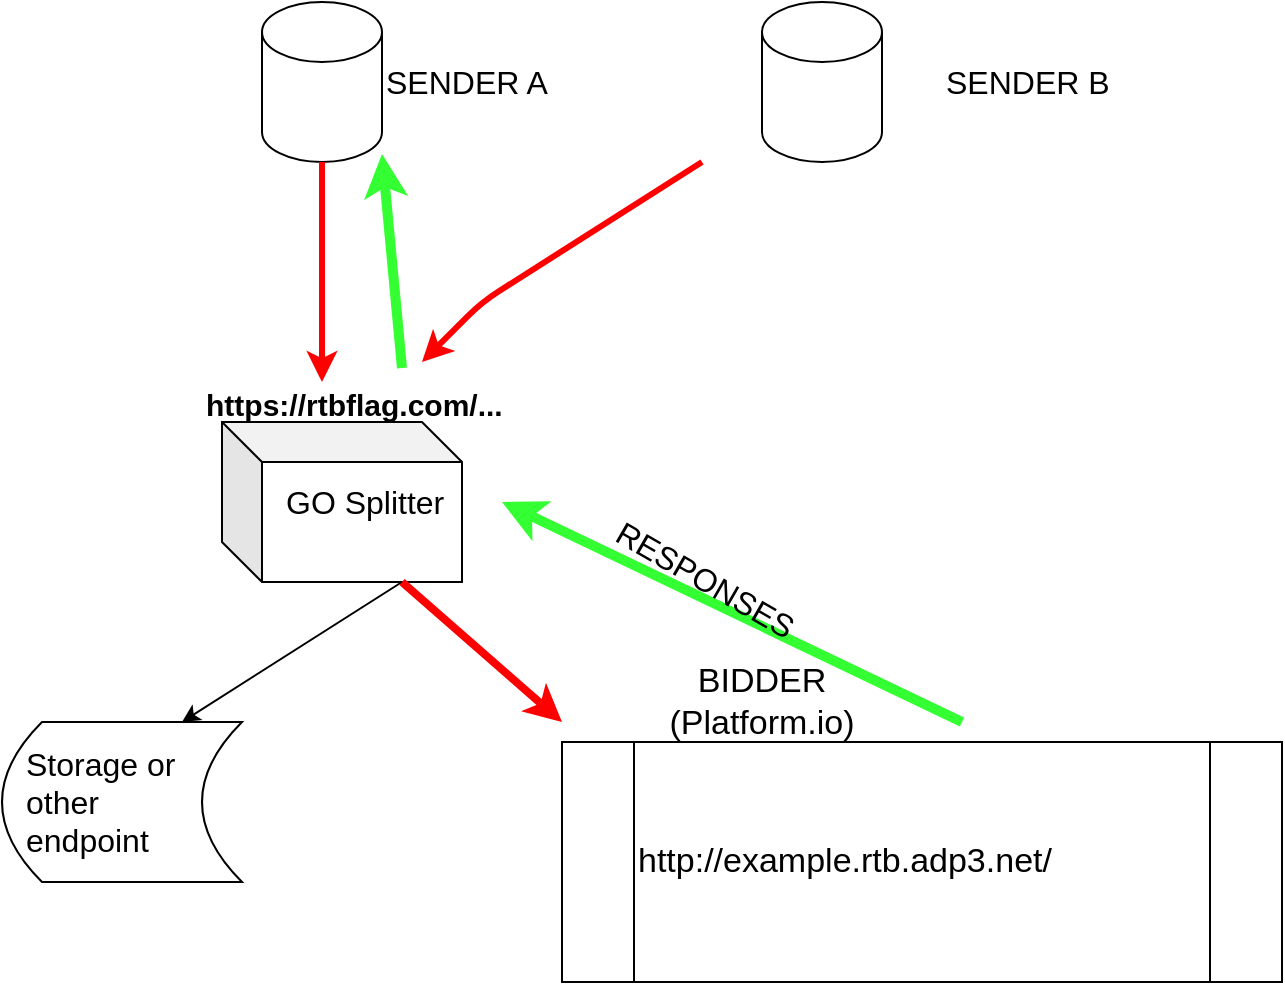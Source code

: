 <mxfile version="13.8.8" type="github">
  <diagram id="NnGSMo3gBgN7fQLKMEAp" name="Page-1">
    <mxGraphModel dx="1038" dy="580" grid="1" gridSize="10" guides="1" tooltips="1" connect="1" arrows="1" fold="1" page="1" pageScale="1" pageWidth="850" pageHeight="1100" math="0" shadow="0">
      <root>
        <mxCell id="0" />
        <mxCell id="1" parent="0" />
        <mxCell id="zaVHZXXhPzDcsD_a5JRX-1" value="" style="shape=cylinder3;whiteSpace=wrap;html=1;boundedLbl=1;backgroundOutline=1;size=15;" parent="1" vertex="1">
          <mxGeometry x="240" y="70" width="60" height="80" as="geometry" />
        </mxCell>
        <mxCell id="zaVHZXXhPzDcsD_a5JRX-2" value="&lt;span style=&quot;font-size: 16px&quot;&gt;SENDER A&lt;/span&gt;" style="text;html=1;strokeColor=none;fillColor=none;align=left;verticalAlign=middle;whiteSpace=wrap;rounded=0;" parent="1" vertex="1">
          <mxGeometry x="300" y="100" width="90" height="20" as="geometry" />
        </mxCell>
        <mxCell id="zaVHZXXhPzDcsD_a5JRX-3" value="" style="endArrow=classic;html=1;exitX=0.5;exitY=1;exitDx=0;exitDy=0;exitPerimeter=0;strokeColor=#FF0000;strokeWidth=3;" parent="1" source="zaVHZXXhPzDcsD_a5JRX-1" edge="1">
          <mxGeometry width="50" height="50" relative="1" as="geometry">
            <mxPoint x="250" y="230" as="sourcePoint" />
            <mxPoint x="270" y="260" as="targetPoint" />
          </mxGeometry>
        </mxCell>
        <mxCell id="zaVHZXXhPzDcsD_a5JRX-4" value="" style="shape=cube;whiteSpace=wrap;html=1;boundedLbl=1;backgroundOutline=1;darkOpacity=0.05;darkOpacity2=0.1;align=left;" parent="1" vertex="1">
          <mxGeometry x="220" y="280" width="120" height="80" as="geometry" />
        </mxCell>
        <mxCell id="zaVHZXXhPzDcsD_a5JRX-5" value="&lt;span style=&quot;font-size: 16px&quot;&gt;GO Splitter&lt;/span&gt;" style="text;html=1;strokeColor=none;fillColor=none;align=left;verticalAlign=middle;whiteSpace=wrap;rounded=0;" parent="1" vertex="1">
          <mxGeometry x="250" y="310" width="90" height="20" as="geometry" />
        </mxCell>
        <mxCell id="zaVHZXXhPzDcsD_a5JRX-6" value="" style="endArrow=classic;html=1;" parent="1" edge="1">
          <mxGeometry width="50" height="50" relative="1" as="geometry">
            <mxPoint x="310" y="360" as="sourcePoint" />
            <mxPoint x="200" y="430" as="targetPoint" />
          </mxGeometry>
        </mxCell>
        <mxCell id="zaVHZXXhPzDcsD_a5JRX-7" value="" style="endArrow=classic;html=1;strokeWidth=4;strokeColor=#FF0000;" parent="1" edge="1">
          <mxGeometry width="50" height="50" relative="1" as="geometry">
            <mxPoint x="310" y="360" as="sourcePoint" />
            <mxPoint x="390" y="430" as="targetPoint" />
          </mxGeometry>
        </mxCell>
        <UserObject label="&lt;font style=&quot;font-size: 15px&quot;&gt;&lt;b&gt;https://rtbflag.com/...&lt;/b&gt;&lt;/font&gt;" link="https://rtbflag.com/api/rtb" id="zaVHZXXhPzDcsD_a5JRX-8">
          <mxCell style="text;whiteSpace=wrap;html=1;" parent="1" vertex="1">
            <mxGeometry x="210" y="256" width="160" height="30" as="geometry" />
          </mxCell>
        </UserObject>
        <mxCell id="zaVHZXXhPzDcsD_a5JRX-9" value="" style="shape=dataStorage;whiteSpace=wrap;html=1;fixedSize=1;align=left;" parent="1" vertex="1">
          <mxGeometry x="110" y="430" width="120" height="80" as="geometry" />
        </mxCell>
        <mxCell id="zaVHZXXhPzDcsD_a5JRX-10" value="http://example.rtb.adp3.net/" style="shape=process;whiteSpace=wrap;html=1;backgroundOutline=1;align=left;fontSize=17;" parent="1" vertex="1">
          <mxGeometry x="390" y="440" width="360" height="120" as="geometry" />
        </mxCell>
        <mxCell id="zaVHZXXhPzDcsD_a5JRX-11" value="BIDDER&lt;br&gt;(Platform.io)" style="text;html=1;strokeColor=none;fillColor=none;align=center;verticalAlign=middle;whiteSpace=wrap;rounded=0;fontSize=17;" parent="1" vertex="1">
          <mxGeometry x="470" y="410" width="40" height="20" as="geometry" />
        </mxCell>
        <mxCell id="zaVHZXXhPzDcsD_a5JRX-12" value="" style="endArrow=classic;html=1;fontSize=22;strokeWidth=5;strokeColor=#33FF33;" parent="1" edge="1">
          <mxGeometry width="50" height="50" relative="1" as="geometry">
            <mxPoint x="590" y="430" as="sourcePoint" />
            <mxPoint x="360" y="320" as="targetPoint" />
          </mxGeometry>
        </mxCell>
        <mxCell id="zaVHZXXhPzDcsD_a5JRX-13" value="&lt;span style=&quot;font-size: 16px&quot;&gt;RESPONSES&lt;/span&gt;" style="text;html=1;strokeColor=none;fillColor=none;align=left;verticalAlign=middle;whiteSpace=wrap;rounded=0;rotation=30;" parent="1" vertex="1">
          <mxGeometry x="410" y="350" width="110" height="20" as="geometry" />
        </mxCell>
        <mxCell id="zaVHZXXhPzDcsD_a5JRX-14" value="" style="endArrow=classic;html=1;fontSize=22;strokeWidth=5;exitX=0.625;exitY=-0.1;exitDx=0;exitDy=0;exitPerimeter=0;strokeColor=#33FF33;" parent="1" source="zaVHZXXhPzDcsD_a5JRX-8" edge="1">
          <mxGeometry width="50" height="50" relative="1" as="geometry">
            <mxPoint x="530" y="256" as="sourcePoint" />
            <mxPoint x="300" y="146" as="targetPoint" />
          </mxGeometry>
        </mxCell>
        <mxCell id="zaVHZXXhPzDcsD_a5JRX-15" value="&lt;span style=&quot;font-size: 16px&quot;&gt;Storage or other endpoint&lt;/span&gt;" style="text;html=1;strokeColor=none;fillColor=none;align=left;verticalAlign=middle;whiteSpace=wrap;rounded=0;" parent="1" vertex="1">
          <mxGeometry x="120" y="460" width="90" height="20" as="geometry" />
        </mxCell>
        <mxCell id="R-MPdbEFfXOXHCUxW3KV-1" value="" style="shape=cylinder3;whiteSpace=wrap;html=1;boundedLbl=1;backgroundOutline=1;size=15;" vertex="1" parent="1">
          <mxGeometry x="490" y="70" width="60" height="80" as="geometry" />
        </mxCell>
        <mxCell id="R-MPdbEFfXOXHCUxW3KV-2" value="&lt;span style=&quot;font-size: 16px&quot;&gt;SENDER B&lt;/span&gt;" style="text;html=1;strokeColor=none;fillColor=none;align=left;verticalAlign=middle;whiteSpace=wrap;rounded=0;" vertex="1" parent="1">
          <mxGeometry x="580" y="100" width="90" height="20" as="geometry" />
        </mxCell>
        <mxCell id="R-MPdbEFfXOXHCUxW3KV-3" value="" style="endArrow=classic;html=1;strokeColor=#FF0000;strokeWidth=3;" edge="1" parent="1">
          <mxGeometry width="50" height="50" relative="1" as="geometry">
            <mxPoint x="460" y="150" as="sourcePoint" />
            <mxPoint x="320" y="250" as="targetPoint" />
            <Array as="points">
              <mxPoint x="350" y="220" />
            </Array>
          </mxGeometry>
        </mxCell>
      </root>
    </mxGraphModel>
  </diagram>
</mxfile>

